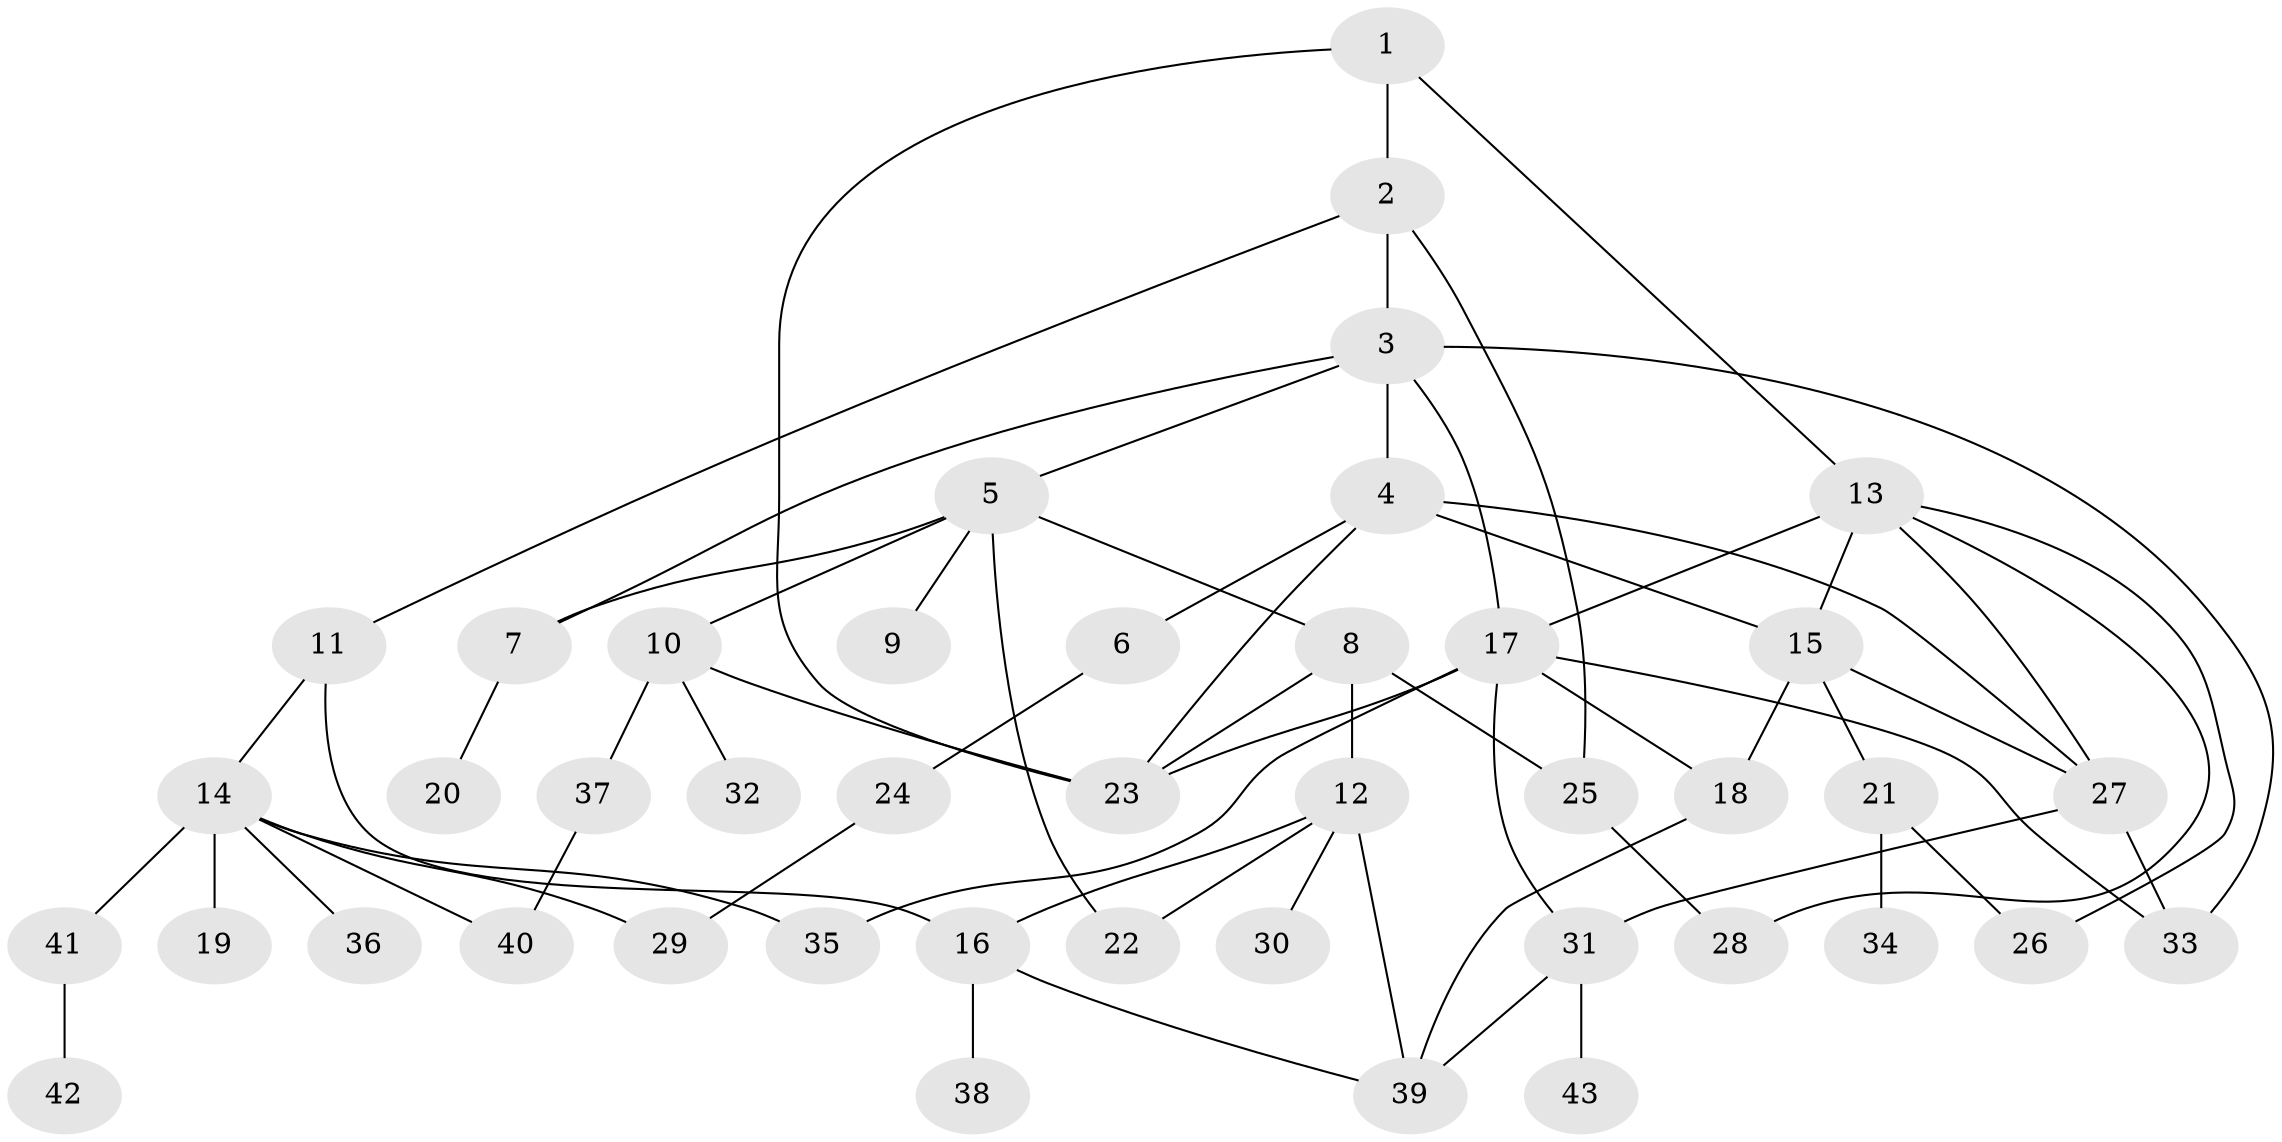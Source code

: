 // original degree distribution, {4: 0.1511627906976744, 5: 0.011627906976744186, 7: 0.03488372093023256, 6: 0.023255813953488372, 3: 0.18604651162790697, 2: 0.27906976744186046, 1: 0.3023255813953488, 8: 0.011627906976744186}
// Generated by graph-tools (version 1.1) at 2025/34/03/09/25 02:34:23]
// undirected, 43 vertices, 66 edges
graph export_dot {
graph [start="1"]
  node [color=gray90,style=filled];
  1;
  2;
  3;
  4;
  5;
  6;
  7;
  8;
  9;
  10;
  11;
  12;
  13;
  14;
  15;
  16;
  17;
  18;
  19;
  20;
  21;
  22;
  23;
  24;
  25;
  26;
  27;
  28;
  29;
  30;
  31;
  32;
  33;
  34;
  35;
  36;
  37;
  38;
  39;
  40;
  41;
  42;
  43;
  1 -- 2 [weight=1.0];
  1 -- 13 [weight=1.0];
  1 -- 23 [weight=1.0];
  2 -- 3 [weight=1.0];
  2 -- 11 [weight=1.0];
  2 -- 25 [weight=1.0];
  3 -- 4 [weight=1.0];
  3 -- 5 [weight=1.0];
  3 -- 7 [weight=1.0];
  3 -- 17 [weight=1.0];
  3 -- 33 [weight=1.0];
  4 -- 6 [weight=1.0];
  4 -- 15 [weight=2.0];
  4 -- 23 [weight=1.0];
  4 -- 27 [weight=1.0];
  5 -- 7 [weight=1.0];
  5 -- 8 [weight=1.0];
  5 -- 9 [weight=1.0];
  5 -- 10 [weight=1.0];
  5 -- 22 [weight=1.0];
  6 -- 24 [weight=1.0];
  7 -- 20 [weight=1.0];
  8 -- 12 [weight=2.0];
  8 -- 23 [weight=1.0];
  8 -- 25 [weight=1.0];
  10 -- 23 [weight=1.0];
  10 -- 32 [weight=1.0];
  10 -- 37 [weight=1.0];
  11 -- 14 [weight=1.0];
  11 -- 16 [weight=1.0];
  12 -- 16 [weight=1.0];
  12 -- 22 [weight=1.0];
  12 -- 30 [weight=1.0];
  12 -- 39 [weight=1.0];
  13 -- 15 [weight=1.0];
  13 -- 17 [weight=1.0];
  13 -- 26 [weight=1.0];
  13 -- 27 [weight=1.0];
  13 -- 28 [weight=1.0];
  14 -- 19 [weight=1.0];
  14 -- 29 [weight=1.0];
  14 -- 35 [weight=1.0];
  14 -- 36 [weight=1.0];
  14 -- 40 [weight=1.0];
  14 -- 41 [weight=1.0];
  15 -- 18 [weight=1.0];
  15 -- 21 [weight=1.0];
  15 -- 27 [weight=1.0];
  16 -- 38 [weight=1.0];
  16 -- 39 [weight=1.0];
  17 -- 18 [weight=2.0];
  17 -- 23 [weight=1.0];
  17 -- 31 [weight=1.0];
  17 -- 33 [weight=1.0];
  17 -- 35 [weight=1.0];
  18 -- 39 [weight=1.0];
  21 -- 26 [weight=1.0];
  21 -- 34 [weight=1.0];
  24 -- 29 [weight=1.0];
  25 -- 28 [weight=1.0];
  27 -- 31 [weight=1.0];
  27 -- 33 [weight=1.0];
  31 -- 39 [weight=1.0];
  31 -- 43 [weight=1.0];
  37 -- 40 [weight=1.0];
  41 -- 42 [weight=1.0];
}
